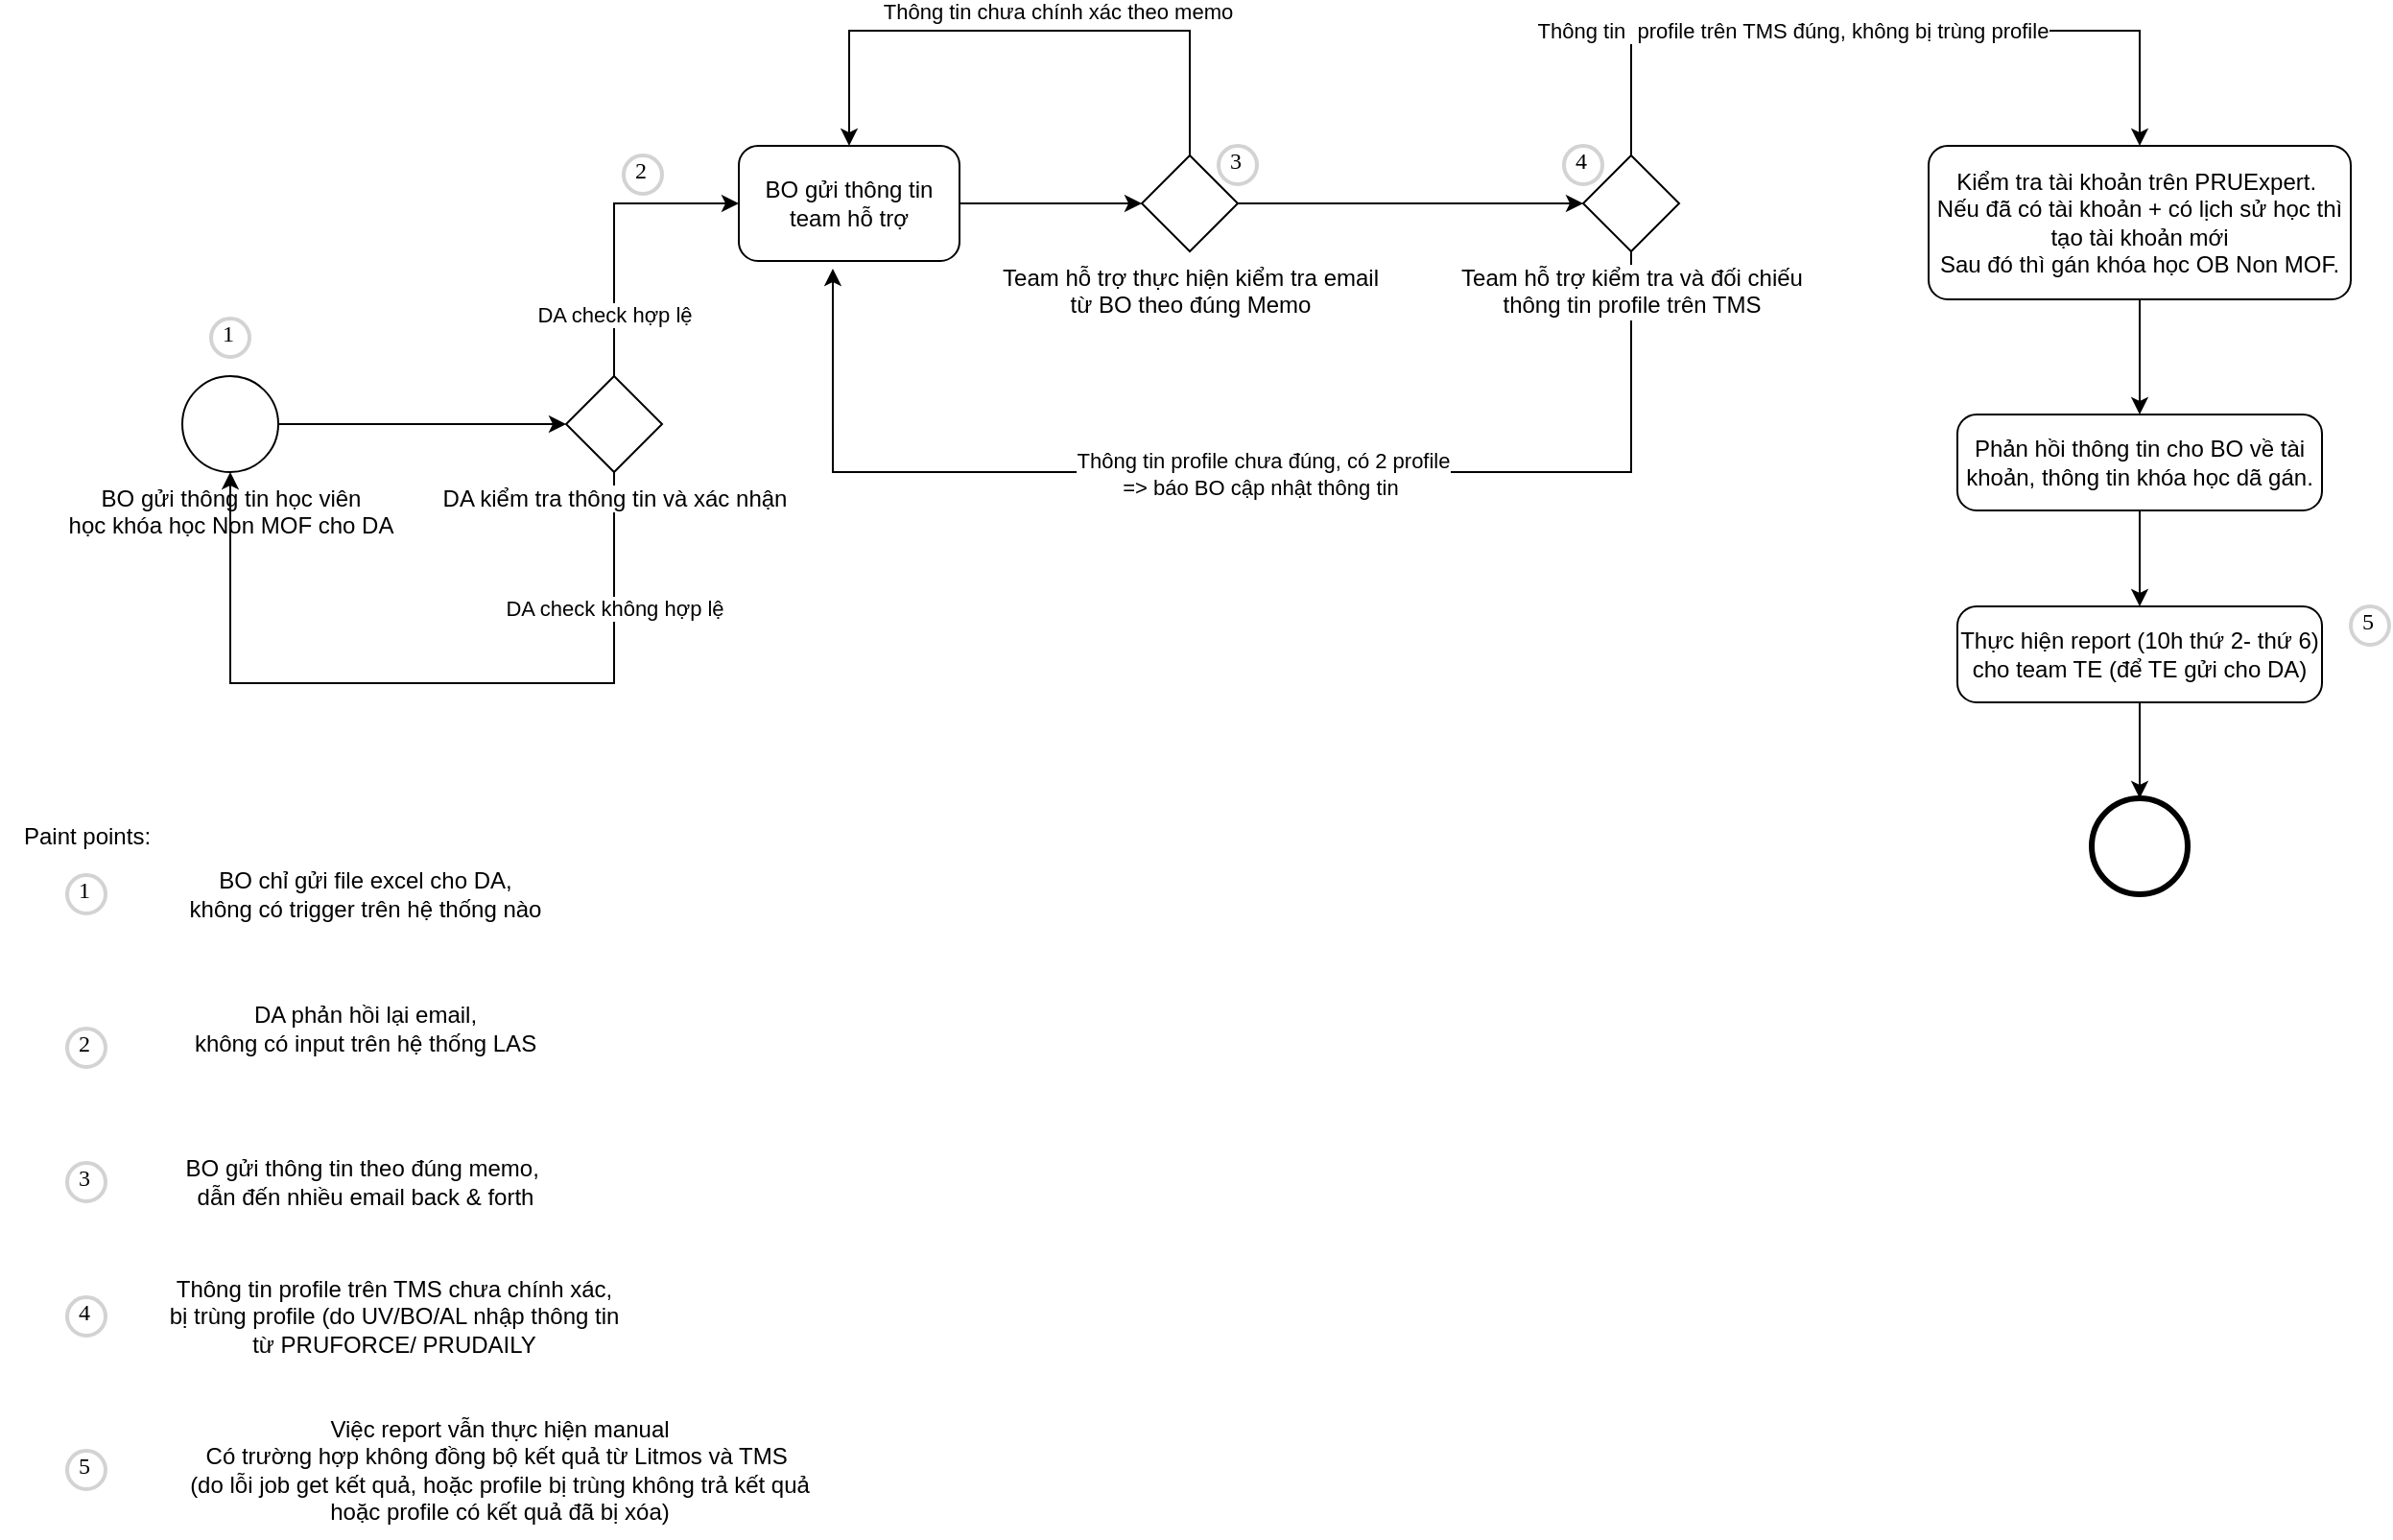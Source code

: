 <mxfile version="21.1.7" type="github">
  <diagram name="NoN MOF" id="fQQmENuIEXwLTcdRdl_z">
    <mxGraphModel dx="1970" dy="452" grid="1" gridSize="10" guides="1" tooltips="1" connect="1" arrows="1" fold="1" page="1" pageScale="1" pageWidth="850" pageHeight="1100" math="0" shadow="0">
      <root>
        <mxCell id="0" />
        <mxCell id="1" parent="0" />
        <mxCell id="thDypKQiT-64LbLIf0Kg-5" style="edgeStyle=orthogonalEdgeStyle;rounded=0;orthogonalLoop=1;jettySize=auto;html=1;entryX=0;entryY=0.5;entryDx=0;entryDy=0;entryPerimeter=0;" edge="1" parent="1" source="thDypKQiT-64LbLIf0Kg-1" target="thDypKQiT-64LbLIf0Kg-2">
          <mxGeometry relative="1" as="geometry" />
        </mxCell>
        <mxCell id="thDypKQiT-64LbLIf0Kg-1" value="BO gửi thông tin học viên &lt;br&gt;học khóa học Non MOF cho DA" style="points=[[0.145,0.145,0],[0.5,0,0],[0.855,0.145,0],[1,0.5,0],[0.855,0.855,0],[0.5,1,0],[0.145,0.855,0],[0,0.5,0]];shape=mxgraph.bpmn.event;html=1;verticalLabelPosition=bottom;labelBackgroundColor=#ffffff;verticalAlign=top;align=center;perimeter=ellipsePerimeter;outlineConnect=0;aspect=fixed;outline=standard;symbol=general;" vertex="1" parent="1">
          <mxGeometry x="90" y="200" width="50" height="50" as="geometry" />
        </mxCell>
        <mxCell id="thDypKQiT-64LbLIf0Kg-4" style="edgeStyle=orthogonalEdgeStyle;rounded=0;orthogonalLoop=1;jettySize=auto;html=1;entryX=0;entryY=0.5;entryDx=0;entryDy=0;entryPerimeter=0;" edge="1" parent="1" source="thDypKQiT-64LbLIf0Kg-2" target="thDypKQiT-64LbLIf0Kg-3">
          <mxGeometry relative="1" as="geometry">
            <Array as="points">
              <mxPoint x="315" y="110" />
            </Array>
          </mxGeometry>
        </mxCell>
        <mxCell id="thDypKQiT-64LbLIf0Kg-7" value="DA check hợp lệ" style="edgeLabel;html=1;align=center;verticalAlign=middle;resizable=0;points=[];" vertex="1" connectable="0" parent="thDypKQiT-64LbLIf0Kg-4">
          <mxGeometry x="-0.587" relative="1" as="geometry">
            <mxPoint as="offset" />
          </mxGeometry>
        </mxCell>
        <mxCell id="thDypKQiT-64LbLIf0Kg-6" style="edgeStyle=orthogonalEdgeStyle;rounded=0;orthogonalLoop=1;jettySize=auto;html=1;entryX=0.5;entryY=1;entryDx=0;entryDy=0;entryPerimeter=0;" edge="1" parent="1" source="thDypKQiT-64LbLIf0Kg-2" target="thDypKQiT-64LbLIf0Kg-1">
          <mxGeometry relative="1" as="geometry">
            <Array as="points">
              <mxPoint x="315" y="360" />
              <mxPoint x="115" y="360" />
            </Array>
          </mxGeometry>
        </mxCell>
        <mxCell id="thDypKQiT-64LbLIf0Kg-8" value="DA check không hợp lệ" style="edgeLabel;html=1;align=center;verticalAlign=middle;resizable=0;points=[];" vertex="1" connectable="0" parent="thDypKQiT-64LbLIf0Kg-6">
          <mxGeometry x="-0.662" relative="1" as="geometry">
            <mxPoint as="offset" />
          </mxGeometry>
        </mxCell>
        <mxCell id="thDypKQiT-64LbLIf0Kg-2" value="DA kiểm tra thông tin và xác nhận" style="points=[[0.25,0.25,0],[0.5,0,0],[0.75,0.25,0],[1,0.5,0],[0.75,0.75,0],[0.5,1,0],[0.25,0.75,0],[0,0.5,0]];shape=mxgraph.bpmn.gateway2;html=1;verticalLabelPosition=bottom;labelBackgroundColor=#ffffff;verticalAlign=top;align=center;perimeter=rhombusPerimeter;outlineConnect=0;outline=none;symbol=none;" vertex="1" parent="1">
          <mxGeometry x="290" y="200" width="50" height="50" as="geometry" />
        </mxCell>
        <mxCell id="thDypKQiT-64LbLIf0Kg-11" style="edgeStyle=orthogonalEdgeStyle;rounded=0;orthogonalLoop=1;jettySize=auto;html=1;" edge="1" parent="1" source="thDypKQiT-64LbLIf0Kg-3" target="thDypKQiT-64LbLIf0Kg-10">
          <mxGeometry relative="1" as="geometry" />
        </mxCell>
        <mxCell id="thDypKQiT-64LbLIf0Kg-3" value="BO gửi thông tin team hỗ trợ" style="points=[[0.25,0,0],[0.5,0,0],[0.75,0,0],[1,0.25,0],[1,0.5,0],[1,0.75,0],[0.75,1,0],[0.5,1,0],[0.25,1,0],[0,0.75,0],[0,0.5,0],[0,0.25,0]];shape=mxgraph.bpmn.task;whiteSpace=wrap;rectStyle=rounded;size=10;html=1;container=1;expand=0;collapsible=0;taskMarker=abstract;" vertex="1" parent="1">
          <mxGeometry x="380" y="80" width="115" height="60" as="geometry" />
        </mxCell>
        <mxCell id="thDypKQiT-64LbLIf0Kg-23" style="edgeStyle=orthogonalEdgeStyle;rounded=0;orthogonalLoop=1;jettySize=auto;html=1;entryX=0.5;entryY=0;entryDx=0;entryDy=0;entryPerimeter=0;" edge="1" parent="1" source="thDypKQiT-64LbLIf0Kg-9" target="thDypKQiT-64LbLIf0Kg-22">
          <mxGeometry relative="1" as="geometry" />
        </mxCell>
        <mxCell id="thDypKQiT-64LbLIf0Kg-9" value="Kiểm tra tài khoản trên PRUExpert.&amp;nbsp;&lt;br&gt;Nếu đã có tài khoản + có lịch sử học thì tạo tài khoản mới&lt;br&gt;Sau đó thì gán khóa học OB Non MOF." style="points=[[0.25,0,0],[0.5,0,0],[0.75,0,0],[1,0.25,0],[1,0.5,0],[1,0.75,0],[0.75,1,0],[0.5,1,0],[0.25,1,0],[0,0.75,0],[0,0.5,0],[0,0.25,0]];shape=mxgraph.bpmn.task;whiteSpace=wrap;rectStyle=rounded;size=10;html=1;container=1;expand=0;collapsible=0;taskMarker=abstract;" vertex="1" parent="1">
          <mxGeometry x="1000" y="80" width="220" height="80" as="geometry" />
        </mxCell>
        <mxCell id="thDypKQiT-64LbLIf0Kg-12" style="edgeStyle=orthogonalEdgeStyle;rounded=0;orthogonalLoop=1;jettySize=auto;html=1;entryX=0.5;entryY=0;entryDx=0;entryDy=0;entryPerimeter=0;" edge="1" parent="1" source="thDypKQiT-64LbLIf0Kg-10" target="thDypKQiT-64LbLIf0Kg-3">
          <mxGeometry relative="1" as="geometry">
            <Array as="points">
              <mxPoint x="615" y="20" />
              <mxPoint x="438" y="20" />
            </Array>
          </mxGeometry>
        </mxCell>
        <mxCell id="thDypKQiT-64LbLIf0Kg-13" value="Thông tin chưa chính xác theo memo&lt;br&gt;" style="edgeLabel;html=1;align=center;verticalAlign=middle;resizable=0;points=[];" vertex="1" connectable="0" parent="thDypKQiT-64LbLIf0Kg-12">
          <mxGeometry x="-0.146" y="2" relative="1" as="geometry">
            <mxPoint x="-5" y="-12" as="offset" />
          </mxGeometry>
        </mxCell>
        <mxCell id="thDypKQiT-64LbLIf0Kg-16" style="edgeStyle=orthogonalEdgeStyle;rounded=0;orthogonalLoop=1;jettySize=auto;html=1;entryX=0;entryY=0.5;entryDx=0;entryDy=0;entryPerimeter=0;" edge="1" parent="1" source="thDypKQiT-64LbLIf0Kg-10" target="thDypKQiT-64LbLIf0Kg-15">
          <mxGeometry relative="1" as="geometry" />
        </mxCell>
        <mxCell id="thDypKQiT-64LbLIf0Kg-10" value="Team hỗ trợ thực hiện kiểm tra email &lt;br&gt;từ BO theo đúng Memo" style="points=[[0.25,0.25,0],[0.5,0,0],[0.75,0.25,0],[1,0.5,0],[0.75,0.75,0],[0.5,1,0],[0.25,0.75,0],[0,0.5,0]];shape=mxgraph.bpmn.gateway2;html=1;verticalLabelPosition=bottom;labelBackgroundColor=#ffffff;verticalAlign=top;align=center;perimeter=rhombusPerimeter;outlineConnect=0;outline=none;symbol=none;" vertex="1" parent="1">
          <mxGeometry x="590" y="85" width="50" height="50" as="geometry" />
        </mxCell>
        <mxCell id="thDypKQiT-64LbLIf0Kg-17" style="edgeStyle=orthogonalEdgeStyle;rounded=0;orthogonalLoop=1;jettySize=auto;html=1;entryX=0.426;entryY=1.067;entryDx=0;entryDy=0;entryPerimeter=0;" edge="1" parent="1" source="thDypKQiT-64LbLIf0Kg-15" target="thDypKQiT-64LbLIf0Kg-3">
          <mxGeometry relative="1" as="geometry">
            <Array as="points">
              <mxPoint x="845" y="250" />
              <mxPoint x="429" y="250" />
            </Array>
          </mxGeometry>
        </mxCell>
        <mxCell id="thDypKQiT-64LbLIf0Kg-18" value="Thông tin profile chưa đúng, có 2 profile&lt;br&gt;=&amp;gt; báo BO cập nhật thông tin&amp;nbsp;" style="edgeLabel;html=1;align=center;verticalAlign=middle;resizable=0;points=[];" vertex="1" connectable="0" parent="thDypKQiT-64LbLIf0Kg-17">
          <mxGeometry x="-0.036" y="1" relative="1" as="geometry">
            <mxPoint as="offset" />
          </mxGeometry>
        </mxCell>
        <mxCell id="thDypKQiT-64LbLIf0Kg-20" style="edgeStyle=orthogonalEdgeStyle;rounded=0;orthogonalLoop=1;jettySize=auto;html=1;entryX=0.5;entryY=0;entryDx=0;entryDy=0;entryPerimeter=0;" edge="1" parent="1" source="thDypKQiT-64LbLIf0Kg-15" target="thDypKQiT-64LbLIf0Kg-9">
          <mxGeometry relative="1" as="geometry">
            <Array as="points">
              <mxPoint x="845" y="20" />
              <mxPoint x="1110" y="20" />
            </Array>
          </mxGeometry>
        </mxCell>
        <mxCell id="thDypKQiT-64LbLIf0Kg-21" value="Thông tin&amp;nbsp; profile trên TMS đúng, không bị trùng profile" style="edgeLabel;html=1;align=center;verticalAlign=middle;resizable=0;points=[];" vertex="1" connectable="0" parent="thDypKQiT-64LbLIf0Kg-20">
          <mxGeometry x="-0.236" relative="1" as="geometry">
            <mxPoint as="offset" />
          </mxGeometry>
        </mxCell>
        <mxCell id="thDypKQiT-64LbLIf0Kg-15" value="Team hỗ trợ kiểm tra và đối chiếu &lt;br&gt;thông tin profile trên TMS" style="points=[[0.25,0.25,0],[0.5,0,0],[0.75,0.25,0],[1,0.5,0],[0.75,0.75,0],[0.5,1,0],[0.25,0.75,0],[0,0.5,0]];shape=mxgraph.bpmn.gateway2;html=1;verticalLabelPosition=bottom;labelBackgroundColor=#ffffff;verticalAlign=top;align=center;perimeter=rhombusPerimeter;outlineConnect=0;outline=none;symbol=none;" vertex="1" parent="1">
          <mxGeometry x="820" y="85" width="50" height="50" as="geometry" />
        </mxCell>
        <mxCell id="thDypKQiT-64LbLIf0Kg-40" style="edgeStyle=orthogonalEdgeStyle;rounded=0;orthogonalLoop=1;jettySize=auto;html=1;entryX=0.5;entryY=0;entryDx=0;entryDy=0;entryPerimeter=0;" edge="1" parent="1" source="thDypKQiT-64LbLIf0Kg-22" target="thDypKQiT-64LbLIf0Kg-39">
          <mxGeometry relative="1" as="geometry" />
        </mxCell>
        <mxCell id="thDypKQiT-64LbLIf0Kg-22" value="Phản hồi thông tin cho BO về tài khoản, thông tin khóa học dã gán." style="points=[[0.25,0,0],[0.5,0,0],[0.75,0,0],[1,0.25,0],[1,0.5,0],[1,0.75,0],[0.75,1,0],[0.5,1,0],[0.25,1,0],[0,0.75,0],[0,0.5,0],[0,0.25,0]];shape=mxgraph.bpmn.task;whiteSpace=wrap;rectStyle=rounded;size=10;html=1;container=1;expand=0;collapsible=0;taskMarker=abstract;" vertex="1" parent="1">
          <mxGeometry x="1015" y="220" width="190" height="50" as="geometry" />
        </mxCell>
        <mxCell id="thDypKQiT-64LbLIf0Kg-24" value="" style="points=[[0.145,0.145,0],[0.5,0,0],[0.855,0.145,0],[1,0.5,0],[0.855,0.855,0],[0.5,1,0],[0.145,0.855,0],[0,0.5,0]];shape=mxgraph.bpmn.event;html=1;verticalLabelPosition=bottom;labelBackgroundColor=#ffffff;verticalAlign=top;align=center;perimeter=ellipsePerimeter;outlineConnect=0;aspect=fixed;outline=end;symbol=terminate2;" vertex="1" parent="1">
          <mxGeometry x="1085" y="420" width="50" height="50" as="geometry" />
        </mxCell>
        <mxCell id="thDypKQiT-64LbLIf0Kg-26" value="1" style="ellipse;whiteSpace=wrap;html=1;aspect=fixed;strokeWidth=2;fontFamily=Tahoma;spacingBottom=4;spacingRight=2;strokeColor=#d3d3d3;" vertex="1" parent="1">
          <mxGeometry x="105" y="170" width="20" height="20" as="geometry" />
        </mxCell>
        <mxCell id="thDypKQiT-64LbLIf0Kg-27" value="Paint points:" style="text;html=1;align=center;verticalAlign=middle;resizable=0;points=[];autosize=1;strokeColor=none;fillColor=none;" vertex="1" parent="1">
          <mxGeometry x="-5" y="425" width="90" height="30" as="geometry" />
        </mxCell>
        <mxCell id="thDypKQiT-64LbLIf0Kg-28" value="1" style="ellipse;whiteSpace=wrap;html=1;aspect=fixed;strokeWidth=2;fontFamily=Tahoma;spacingBottom=4;spacingRight=2;strokeColor=#d3d3d3;" vertex="1" parent="1">
          <mxGeometry x="30" y="460" width="20" height="20" as="geometry" />
        </mxCell>
        <mxCell id="thDypKQiT-64LbLIf0Kg-29" value="BO chỉ gửi file excel cho DA, &lt;br&gt;không có trigger trên hệ thống nào" style="text;html=1;align=center;verticalAlign=middle;resizable=0;points=[];autosize=1;strokeColor=none;fillColor=none;" vertex="1" parent="1">
          <mxGeometry x="80" y="450" width="210" height="40" as="geometry" />
        </mxCell>
        <mxCell id="thDypKQiT-64LbLIf0Kg-30" value="2" style="ellipse;whiteSpace=wrap;html=1;aspect=fixed;strokeWidth=2;fontFamily=Tahoma;spacingBottom=4;spacingRight=2;strokeColor=#d3d3d3;" vertex="1" parent="1">
          <mxGeometry x="320" y="85" width="20" height="20" as="geometry" />
        </mxCell>
        <mxCell id="thDypKQiT-64LbLIf0Kg-31" value="2" style="ellipse;whiteSpace=wrap;html=1;aspect=fixed;strokeWidth=2;fontFamily=Tahoma;spacingBottom=4;spacingRight=2;strokeColor=#d3d3d3;" vertex="1" parent="1">
          <mxGeometry x="30" y="540" width="20" height="20" as="geometry" />
        </mxCell>
        <mxCell id="thDypKQiT-64LbLIf0Kg-32" value="DA phản hồi lại email, &lt;br&gt;không có input trên hệ thống LAS&lt;br&gt;" style="text;html=1;align=center;verticalAlign=middle;resizable=0;points=[];autosize=1;strokeColor=none;fillColor=none;" vertex="1" parent="1">
          <mxGeometry x="85" y="520" width="200" height="40" as="geometry" />
        </mxCell>
        <mxCell id="thDypKQiT-64LbLIf0Kg-33" value="3" style="ellipse;whiteSpace=wrap;html=1;aspect=fixed;strokeWidth=2;fontFamily=Tahoma;spacingBottom=4;spacingRight=2;strokeColor=#d3d3d3;" vertex="1" parent="1">
          <mxGeometry x="630" y="80" width="20" height="20" as="geometry" />
        </mxCell>
        <mxCell id="thDypKQiT-64LbLIf0Kg-34" value="4" style="ellipse;whiteSpace=wrap;html=1;aspect=fixed;strokeWidth=2;fontFamily=Tahoma;spacingBottom=4;spacingRight=2;strokeColor=#d3d3d3;" vertex="1" parent="1">
          <mxGeometry x="810" y="80" width="20" height="20" as="geometry" />
        </mxCell>
        <mxCell id="thDypKQiT-64LbLIf0Kg-35" value="3" style="ellipse;whiteSpace=wrap;html=1;aspect=fixed;strokeWidth=2;fontFamily=Tahoma;spacingBottom=4;spacingRight=2;strokeColor=#d3d3d3;" vertex="1" parent="1">
          <mxGeometry x="30" y="610" width="20" height="20" as="geometry" />
        </mxCell>
        <mxCell id="thDypKQiT-64LbLIf0Kg-36" value="BO gửi thông tin theo đúng memo,&amp;nbsp;&lt;br&gt;dẫn đến nhiều email back &amp;amp; forth" style="text;html=1;align=center;verticalAlign=middle;resizable=0;points=[];autosize=1;strokeColor=none;fillColor=none;" vertex="1" parent="1">
          <mxGeometry x="80" y="600" width="210" height="40" as="geometry" />
        </mxCell>
        <mxCell id="thDypKQiT-64LbLIf0Kg-37" value="4" style="ellipse;whiteSpace=wrap;html=1;aspect=fixed;strokeWidth=2;fontFamily=Tahoma;spacingBottom=4;spacingRight=2;strokeColor=#d3d3d3;" vertex="1" parent="1">
          <mxGeometry x="30" y="680" width="20" height="20" as="geometry" />
        </mxCell>
        <mxCell id="thDypKQiT-64LbLIf0Kg-38" value="Thông tin profile trên TMS chưa chính xác, &lt;br&gt;bị trùng profile (do UV/BO/AL nhập thông tin &lt;br&gt;từ PRUFORCE/ PRUDAILY" style="text;html=1;align=center;verticalAlign=middle;resizable=0;points=[];autosize=1;strokeColor=none;fillColor=none;" vertex="1" parent="1">
          <mxGeometry x="70" y="660" width="260" height="60" as="geometry" />
        </mxCell>
        <mxCell id="thDypKQiT-64LbLIf0Kg-41" style="edgeStyle=orthogonalEdgeStyle;rounded=0;orthogonalLoop=1;jettySize=auto;html=1;entryX=0.5;entryY=0;entryDx=0;entryDy=0;entryPerimeter=0;" edge="1" parent="1" source="thDypKQiT-64LbLIf0Kg-39" target="thDypKQiT-64LbLIf0Kg-24">
          <mxGeometry relative="1" as="geometry" />
        </mxCell>
        <mxCell id="thDypKQiT-64LbLIf0Kg-39" value="Thực hiện report (10h thứ 2- thứ 6) cho team TE (để TE gửi cho DA)" style="points=[[0.25,0,0],[0.5,0,0],[0.75,0,0],[1,0.25,0],[1,0.5,0],[1,0.75,0],[0.75,1,0],[0.5,1,0],[0.25,1,0],[0,0.75,0],[0,0.5,0],[0,0.25,0]];shape=mxgraph.bpmn.task;whiteSpace=wrap;rectStyle=rounded;size=10;html=1;container=1;expand=0;collapsible=0;taskMarker=abstract;" vertex="1" parent="1">
          <mxGeometry x="1015" y="320" width="190" height="50" as="geometry" />
        </mxCell>
        <mxCell id="thDypKQiT-64LbLIf0Kg-42" value="5" style="ellipse;whiteSpace=wrap;html=1;aspect=fixed;strokeWidth=2;fontFamily=Tahoma;spacingBottom=4;spacingRight=2;strokeColor=#d3d3d3;" vertex="1" parent="1">
          <mxGeometry x="1220" y="320" width="20" height="20" as="geometry" />
        </mxCell>
        <mxCell id="thDypKQiT-64LbLIf0Kg-43" value="5" style="ellipse;whiteSpace=wrap;html=1;aspect=fixed;strokeWidth=2;fontFamily=Tahoma;spacingBottom=4;spacingRight=2;strokeColor=#d3d3d3;" vertex="1" parent="1">
          <mxGeometry x="30" y="760" width="20" height="20" as="geometry" />
        </mxCell>
        <mxCell id="thDypKQiT-64LbLIf0Kg-44" value="Việc report vẫn thực hiện manual&lt;br&gt;Có trường hợp không đồng bộ kết quả từ Litmos và TMS&amp;nbsp;&lt;br&gt;(do lỗi job get kết quả, hoặc profile bị trùng không trả kết quả &lt;br&gt;hoặc profile có kết quả đã bị xóa)" style="text;html=1;align=center;verticalAlign=middle;resizable=0;points=[];autosize=1;strokeColor=none;fillColor=none;" vertex="1" parent="1">
          <mxGeometry x="80" y="735" width="350" height="70" as="geometry" />
        </mxCell>
      </root>
    </mxGraphModel>
  </diagram>
</mxfile>
